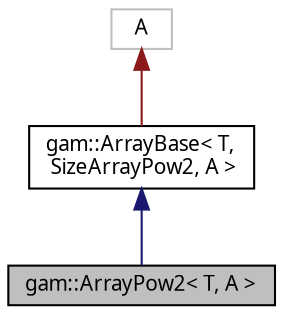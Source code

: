 digraph "gam::ArrayPow2&lt; T, A &gt;"
{
 // LATEX_PDF_SIZE
  bgcolor="transparent";
  edge [fontname="FreeSans.ttf",fontsize="10",labelfontname="FreeSans.ttf",labelfontsize="10"];
  node [fontname="FreeSans.ttf",fontsize="10",shape=record];
  Node1 [label="gam::ArrayPow2\< T, A \>",height=0.2,width=0.4,color="black", fillcolor="grey75", style="filled", fontcolor="black",tooltip="Resizable array with a power-of-2 number of elements."];
  Node2 -> Node1 [dir="back",color="midnightblue",fontsize="10",style="solid",fontname="FreeSans.ttf"];
  Node2 [label="gam::ArrayBase\< T,\l SizeArrayPow2, A \>",height=0.2,width=0.4,color="black",URL="$classgam_1_1_array_base.html",tooltip=" "];
  Node3 -> Node2 [dir="back",color="firebrick4",fontsize="10",style="solid",fontname="FreeSans.ttf"];
  Node3 [label="A",height=0.2,width=0.4,color="grey75",tooltip=" "];
}
